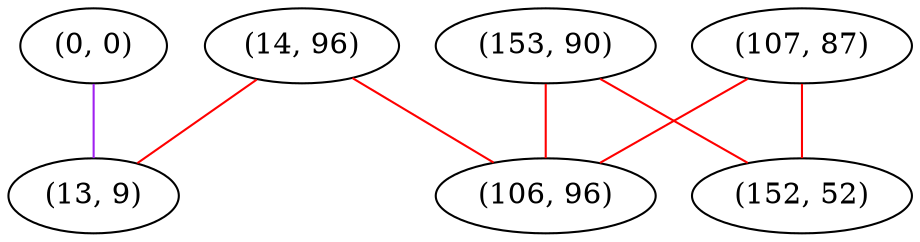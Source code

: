 graph "" {
"(0, 0)";
"(153, 90)";
"(107, 87)";
"(14, 96)";
"(106, 96)";
"(13, 9)";
"(152, 52)";
"(0, 0)" -- "(13, 9)"  [color=purple, key=0, weight=4];
"(153, 90)" -- "(106, 96)"  [color=red, key=0, weight=1];
"(153, 90)" -- "(152, 52)"  [color=red, key=0, weight=1];
"(107, 87)" -- "(106, 96)"  [color=red, key=0, weight=1];
"(107, 87)" -- "(152, 52)"  [color=red, key=0, weight=1];
"(14, 96)" -- "(13, 9)"  [color=red, key=0, weight=1];
"(14, 96)" -- "(106, 96)"  [color=red, key=0, weight=1];
}
